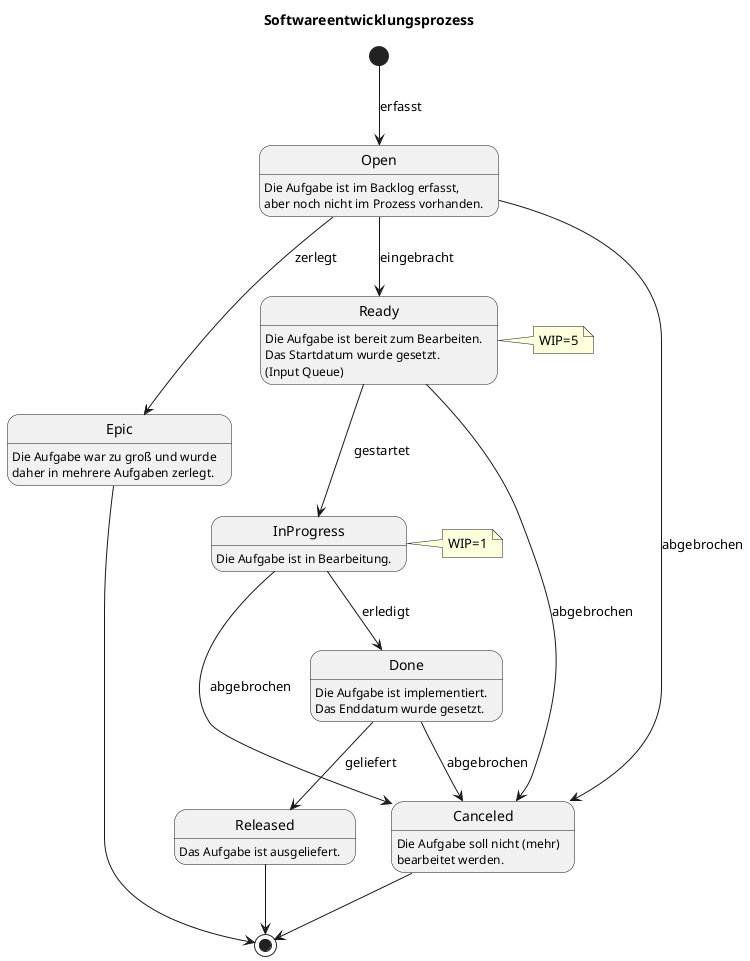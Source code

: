 @startuml
title Softwareentwicklungsprozess

[*] --> Open : erfasst

Open : Die Aufgabe ist im Backlog erfasst,\naber noch nicht im Prozess vorhanden.
Open --> Ready : eingebracht
Open --> Epic : zerlegt
Open --> Canceled : abgebrochen

Ready : Die Aufgabe ist bereit zum Bearbeiten.\nDas Startdatum wurde gesetzt.\n(Input Queue)
Ready --> InProgress : gestartet
Ready --> Canceled : abgebrochen
note right of Ready : WIP=5

InProgress : Die Aufgabe ist in Bearbeitung.
InProgress --> Done : erledigt
InProgress --> Canceled : abgebrochen
note right of InProgress : WIP=1

Done : Die Aufgabe ist implementiert.\nDas Enddatum wurde gesetzt.
Done --> Released : geliefert
Done --> Canceled : abgebrochen

Released : Das Aufgabe ist ausgeliefert.
Released --> [*]

Epic : Die Aufgabe war zu groß und wurde\ndaher in mehrere Aufgaben zerlegt.
Epic --> [*]

Canceled : Die Aufgabe soll nicht (mehr)\nbearbeitet werden.
Canceled --> [*]

@enduml
